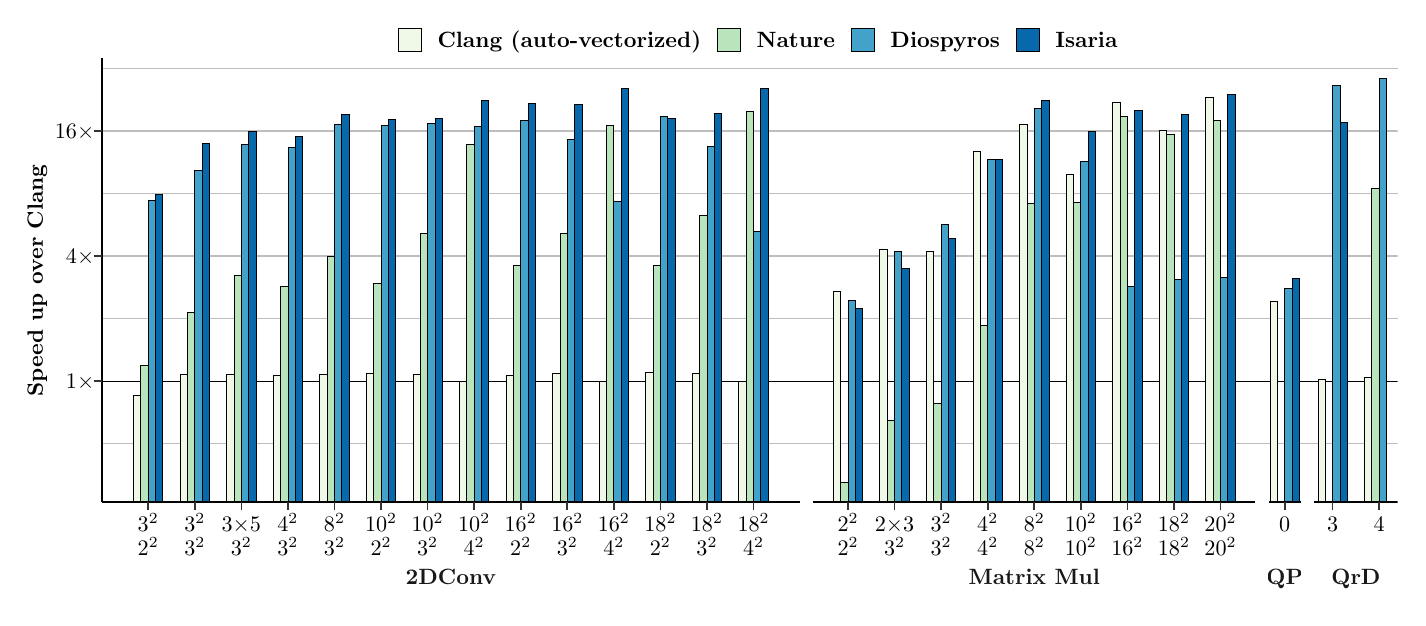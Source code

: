 % Created by tikzDevice version 0.12.4 on 2023-09-05 09:23:36
% !TEX encoding = UTF-8 Unicode
\begin{tikzpicture}[x=1pt,y=1pt]
\definecolor{fillColor}{RGB}{255,255,255}
\path[use as bounding box,fill=fillColor,fill opacity=0.00] (0,0) rectangle (495.05,205.97);
\begin{scope}
\path[clip] (  0.00,  0.00) rectangle (495.05,205.97);
\definecolor{drawColor}{RGB}{255,255,255}
\definecolor{fillColor}{RGB}{255,255,255}

\path[draw=drawColor,line width= 0.6pt,line join=round,line cap=round,fill=fillColor] (  0.00,  0.00) rectangle (495.05,205.97);
\end{scope}
\begin{scope}
\path[clip] ( 26.80, 34.48) rectangle (495.05,194.94);
\definecolor{drawColor}{RGB}{190,190,190}

\path[draw=drawColor,line width= 0.4pt,line join=round,line cap=round] ( 26.80, 55.66) -- (963.30, 55.66);
\definecolor{drawColor}{RGB}{0,0,0}

\path[draw=drawColor,line width= 0.4pt,line join=round,line cap=round] ( 26.80, 78.26) -- (963.30, 78.26);
\definecolor{drawColor}{RGB}{190,190,190}

\path[draw=drawColor,line width= 0.0pt,line join=round,line cap=round] ( 26.80,100.85) -- (963.30,100.85);

\path[draw=drawColor,line width= 0.4pt,line join=round,line cap=round] ( 26.80,123.45) -- (963.30,123.45);

\path[draw=drawColor,line width= 0.0pt,line join=round,line cap=round] ( 26.80,146.05) -- (963.30,146.05);

\path[draw=drawColor,line width= 0.4pt,line join=round,line cap=round] ( 26.80,168.65) -- (963.30,168.65);

\path[draw=drawColor,line width= 0.0pt,line join=round,line cap=round] ( 26.80,191.25) -- (963.30,191.25);
\end{scope}
\begin{scope}
\path[clip] ( 26.80, 34.48) rectangle (279.05,194.94);
\definecolor{drawColor}{RGB}{0,0,0}
\definecolor{fillColor}{RGB}{240,249,232}

\path[draw=drawColor,line width= 0.3pt,fill=fillColor] ( 38.26, 34.48) rectangle ( 40.91, 73.19);
\definecolor{fillColor}{RGB}{186,228,188}

\path[draw=drawColor,line width= 0.3pt,fill=fillColor] ( 40.91, 34.48) rectangle ( 43.56, 84.08);
\definecolor{fillColor}{RGB}{67,162,202}

\path[draw=drawColor,line width= 0.3pt,fill=fillColor] ( 43.56, 34.48) rectangle ( 46.21,143.42);
\definecolor{fillColor}{RGB}{8,104,172}

\path[draw=drawColor,line width= 0.3pt,fill=fillColor] ( 46.21, 34.48) rectangle ( 48.86,145.75);
\definecolor{fillColor}{RGB}{240,249,232}

\path[draw=drawColor,line width= 0.3pt,fill=fillColor] ( 55.09, 34.48) rectangle ( 57.74, 80.59);
\definecolor{fillColor}{RGB}{186,228,188}

\path[draw=drawColor,line width= 0.3pt,fill=fillColor] ( 57.74, 34.48) rectangle ( 60.39,102.94);
\definecolor{fillColor}{RGB}{67,162,202}

\path[draw=drawColor,line width= 0.3pt,fill=fillColor] ( 60.39, 34.48) rectangle ( 63.04,154.53);
\definecolor{fillColor}{RGB}{8,104,172}

\path[draw=drawColor,line width= 0.3pt,fill=fillColor] ( 63.04, 34.48) rectangle ( 65.69,163.99);
\definecolor{fillColor}{RGB}{240,249,232}

\path[draw=drawColor,line width= 0.3pt,fill=fillColor] ( 71.91, 34.48) rectangle ( 74.56, 80.65);
\definecolor{fillColor}{RGB}{186,228,188}

\path[draw=drawColor,line width= 0.3pt,fill=fillColor] ( 74.56, 34.48) rectangle ( 77.21,116.58);
\definecolor{fillColor}{RGB}{67,162,202}

\path[draw=drawColor,line width= 0.3pt,fill=fillColor] ( 77.21, 34.48) rectangle ( 79.86,163.76);
\definecolor{fillColor}{RGB}{8,104,172}

\path[draw=drawColor,line width= 0.3pt,fill=fillColor] ( 79.86, 34.48) rectangle ( 82.51,168.51);
\definecolor{fillColor}{RGB}{240,249,232}

\path[draw=drawColor,line width= 0.3pt,fill=fillColor] ( 88.74, 34.48) rectangle ( 91.39, 80.32);
\definecolor{fillColor}{RGB}{186,228,188}

\path[draw=drawColor,line width= 0.3pt,fill=fillColor] ( 91.39, 34.48) rectangle ( 94.04,112.43);
\definecolor{fillColor}{RGB}{67,162,202}

\path[draw=drawColor,line width= 0.3pt,fill=fillColor] ( 94.04, 34.48) rectangle ( 96.69,162.55);
\definecolor{fillColor}{RGB}{8,104,172}

\path[draw=drawColor,line width= 0.3pt,fill=fillColor] ( 96.69, 34.48) rectangle ( 99.34,166.64);
\definecolor{fillColor}{RGB}{240,249,232}

\path[draw=drawColor,line width= 0.3pt,fill=fillColor] (105.56, 34.48) rectangle (108.21, 80.74);
\definecolor{fillColor}{RGB}{186,228,188}

\path[draw=drawColor,line width= 0.3pt,fill=fillColor] (108.21, 34.48) rectangle (110.86,123.43);
\definecolor{fillColor}{RGB}{67,162,202}

\path[draw=drawColor,line width= 0.3pt,fill=fillColor] (110.86, 34.48) rectangle (113.51,170.98);
\definecolor{fillColor}{RGB}{8,104,172}

\path[draw=drawColor,line width= 0.3pt,fill=fillColor] (113.51, 34.48) rectangle (116.16,174.79);
\definecolor{fillColor}{RGB}{240,249,232}

\path[draw=drawColor,line width= 0.3pt,fill=fillColor] (122.39, 34.48) rectangle (125.04, 81.21);
\definecolor{fillColor}{RGB}{186,228,188}

\path[draw=drawColor,line width= 0.3pt,fill=fillColor] (125.04, 34.48) rectangle (127.69,113.42);
\definecolor{fillColor}{RGB}{67,162,202}

\path[draw=drawColor,line width= 0.3pt,fill=fillColor] (127.69, 34.48) rectangle (130.34,170.65);
\definecolor{fillColor}{RGB}{8,104,172}

\path[draw=drawColor,line width= 0.3pt,fill=fillColor] (130.34, 34.48) rectangle (132.99,172.79);
\definecolor{fillColor}{RGB}{240,249,232}

\path[draw=drawColor,line width= 0.3pt,fill=fillColor] (139.21, 34.48) rectangle (141.86, 80.70);
\definecolor{fillColor}{RGB}{186,228,188}

\path[draw=drawColor,line width= 0.3pt,fill=fillColor] (141.86, 34.48) rectangle (144.51,131.66);
\definecolor{fillColor}{RGB}{67,162,202}

\path[draw=drawColor,line width= 0.3pt,fill=fillColor] (144.51, 34.48) rectangle (147.16,171.32);
\definecolor{fillColor}{RGB}{8,104,172}

\path[draw=drawColor,line width= 0.3pt,fill=fillColor] (147.16, 34.48) rectangle (149.81,173.15);
\definecolor{fillColor}{RGB}{240,249,232}

\path[draw=drawColor,line width= 0.3pt,fill=fillColor] (156.04, 34.48) rectangle (158.69, 78.25);
\definecolor{fillColor}{RGB}{186,228,188}

\path[draw=drawColor,line width= 0.3pt,fill=fillColor] (158.69, 34.48) rectangle (161.34,163.63);
\definecolor{fillColor}{RGB}{67,162,202}

\path[draw=drawColor,line width= 0.3pt,fill=fillColor] (161.34, 34.48) rectangle (163.99,170.28);
\definecolor{fillColor}{RGB}{8,104,172}

\path[draw=drawColor,line width= 0.3pt,fill=fillColor] (163.99, 34.48) rectangle (166.64,179.63);
\definecolor{fillColor}{RGB}{240,249,232}

\path[draw=drawColor,line width= 0.3pt,fill=fillColor] (172.86, 34.48) rectangle (175.51, 80.24);
\definecolor{fillColor}{RGB}{186,228,188}

\path[draw=drawColor,line width= 0.3pt,fill=fillColor] (175.51, 34.48) rectangle (178.16,119.98);
\definecolor{fillColor}{RGB}{67,162,202}

\path[draw=drawColor,line width= 0.3pt,fill=fillColor] (178.16, 34.48) rectangle (180.81,172.62);
\definecolor{fillColor}{RGB}{8,104,172}

\path[draw=drawColor,line width= 0.3pt,fill=fillColor] (180.81, 34.48) rectangle (183.46,178.59);
\definecolor{fillColor}{RGB}{240,249,232}

\path[draw=drawColor,line width= 0.3pt,fill=fillColor] (189.69, 34.48) rectangle (192.34, 81.11);
\definecolor{fillColor}{RGB}{186,228,188}

\path[draw=drawColor,line width= 0.3pt,fill=fillColor] (192.34, 34.48) rectangle (194.99,131.45);
\definecolor{fillColor}{RGB}{67,162,202}

\path[draw=drawColor,line width= 0.3pt,fill=fillColor] (194.99, 34.48) rectangle (197.64,165.50);
\definecolor{fillColor}{RGB}{8,104,172}

\path[draw=drawColor,line width= 0.3pt,fill=fillColor] (197.64, 34.48) rectangle (200.29,178.37);
\definecolor{fillColor}{RGB}{240,249,232}

\path[draw=drawColor,line width= 0.3pt,fill=fillColor] (206.51, 34.48) rectangle (209.16, 78.26);
\definecolor{fillColor}{RGB}{186,228,188}

\path[draw=drawColor,line width= 0.3pt,fill=fillColor] (209.16, 34.48) rectangle (211.81,170.76);
\definecolor{fillColor}{RGB}{67,162,202}

\path[draw=drawColor,line width= 0.3pt,fill=fillColor] (211.81, 34.48) rectangle (214.46,143.30);
\definecolor{fillColor}{RGB}{8,104,172}

\path[draw=drawColor,line width= 0.3pt,fill=fillColor] (214.46, 34.48) rectangle (217.11,184.03);
\definecolor{fillColor}{RGB}{240,249,232}

\path[draw=drawColor,line width= 0.3pt,fill=fillColor] (223.34, 34.48) rectangle (225.99, 81.26);
\definecolor{fillColor}{RGB}{186,228,188}

\path[draw=drawColor,line width= 0.3pt,fill=fillColor] (225.99, 34.48) rectangle (228.64,119.91);
\definecolor{fillColor}{RGB}{67,162,202}

\path[draw=drawColor,line width= 0.3pt,fill=fillColor] (228.64, 34.48) rectangle (231.29,173.76);
\definecolor{fillColor}{RGB}{8,104,172}

\path[draw=drawColor,line width= 0.3pt,fill=fillColor] (231.29, 34.48) rectangle (233.94,173.27);
\definecolor{fillColor}{RGB}{240,249,232}

\path[draw=drawColor,line width= 0.3pt,fill=fillColor] (240.16, 34.48) rectangle (242.81, 81.09);
\definecolor{fillColor}{RGB}{186,228,188}

\path[draw=drawColor,line width= 0.3pt,fill=fillColor] (242.81, 34.48) rectangle (245.46,138.08);
\definecolor{fillColor}{RGB}{67,162,202}

\path[draw=drawColor,line width= 0.3pt,fill=fillColor] (245.46, 34.48) rectangle (248.11,163.10);
\definecolor{fillColor}{RGB}{8,104,172}

\path[draw=drawColor,line width= 0.3pt,fill=fillColor] (248.11, 34.48) rectangle (250.76,174.86);
\definecolor{fillColor}{RGB}{240,249,232}

\path[draw=drawColor,line width= 0.3pt,fill=fillColor] (256.99, 34.48) rectangle (259.64, 78.23);
\definecolor{fillColor}{RGB}{186,228,188}

\path[draw=drawColor,line width= 0.3pt,fill=fillColor] (259.64, 34.48) rectangle (262.29,175.60);
\definecolor{fillColor}{RGB}{67,162,202}

\path[draw=drawColor,line width= 0.3pt,fill=fillColor] (262.29, 34.48) rectangle (264.93,132.45);
\definecolor{fillColor}{RGB}{8,104,172}

\path[draw=drawColor,line width= 0.3pt,fill=fillColor] (264.93, 34.48) rectangle (267.58,184.07);
\end{scope}
\begin{scope}
\path[clip] (283.87, 34.48) rectangle (443.59,194.94);
\definecolor{drawColor}{RGB}{0,0,0}
\definecolor{fillColor}{RGB}{240,249,232}

\path[draw=drawColor,line width= 0.3pt,fill=fillColor] (291.13, 34.48) rectangle (293.78,110.64);
\definecolor{fillColor}{RGB}{186,228,188}

\path[draw=drawColor,line width= 0.3pt,fill=fillColor] (293.78, 34.48) rectangle (296.43, 41.77);
\definecolor{fillColor}{RGB}{67,162,202}

\path[draw=drawColor,line width= 0.3pt,fill=fillColor] (296.43, 34.48) rectangle (299.08,107.53);
\definecolor{fillColor}{RGB}{8,104,172}

\path[draw=drawColor,line width= 0.3pt,fill=fillColor] (299.08, 34.48) rectangle (301.73,104.69);
\definecolor{fillColor}{RGB}{240,249,232}

\path[draw=drawColor,line width= 0.3pt,fill=fillColor] (307.95, 34.48) rectangle (310.60,125.87);
\definecolor{fillColor}{RGB}{186,228,188}

\path[draw=drawColor,line width= 0.3pt,fill=fillColor] (310.60, 34.48) rectangle (313.25, 64.02);
\definecolor{fillColor}{RGB}{67,162,202}

\path[draw=drawColor,line width= 0.3pt,fill=fillColor] (313.25, 34.48) rectangle (315.90,125.04);
\definecolor{fillColor}{RGB}{8,104,172}

\path[draw=drawColor,line width= 0.3pt,fill=fillColor] (315.90, 34.48) rectangle (318.55,119.10);
\definecolor{fillColor}{RGB}{240,249,232}

\path[draw=drawColor,line width= 0.3pt,fill=fillColor] (324.78, 34.48) rectangle (327.43,125.10);
\definecolor{fillColor}{RGB}{186,228,188}

\path[draw=drawColor,line width= 0.3pt,fill=fillColor] (327.43, 34.48) rectangle (330.08, 70.03);
\definecolor{fillColor}{RGB}{67,162,202}

\path[draw=drawColor,line width= 0.3pt,fill=fillColor] (330.08, 34.48) rectangle (332.73,134.85);
\definecolor{fillColor}{RGB}{8,104,172}

\path[draw=drawColor,line width= 0.3pt,fill=fillColor] (332.73, 34.48) rectangle (335.38,129.93);
\definecolor{fillColor}{RGB}{240,249,232}

\path[draw=drawColor,line width= 0.3pt,fill=fillColor] (341.60, 34.48) rectangle (344.25,161.30);
\definecolor{fillColor}{RGB}{186,228,188}

\path[draw=drawColor,line width= 0.3pt,fill=fillColor] (344.25, 34.48) rectangle (346.90, 98.40);
\definecolor{fillColor}{RGB}{67,162,202}

\path[draw=drawColor,line width= 0.3pt,fill=fillColor] (346.90, 34.48) rectangle (349.55,158.47);
\definecolor{fillColor}{RGB}{8,104,172}

\path[draw=drawColor,line width= 0.3pt,fill=fillColor] (349.55, 34.48) rectangle (352.20,158.47);
\definecolor{fillColor}{RGB}{240,249,232}

\path[draw=drawColor,line width= 0.3pt,fill=fillColor] (358.43, 34.48) rectangle (361.08,170.92);
\definecolor{fillColor}{RGB}{186,228,188}

\path[draw=drawColor,line width= 0.3pt,fill=fillColor] (361.08, 34.48) rectangle (363.73,142.47);
\definecolor{fillColor}{RGB}{67,162,202}

\path[draw=drawColor,line width= 0.3pt,fill=fillColor] (363.73, 34.48) rectangle (366.38,176.63);
\definecolor{fillColor}{RGB}{8,104,172}

\path[draw=drawColor,line width= 0.3pt,fill=fillColor] (366.38, 34.48) rectangle (369.03,179.57);
\definecolor{fillColor}{RGB}{240,249,232}

\path[draw=drawColor,line width= 0.3pt,fill=fillColor] (375.25, 34.48) rectangle (377.90,153.08);
\definecolor{fillColor}{RGB}{186,228,188}

\path[draw=drawColor,line width= 0.3pt,fill=fillColor] (377.90, 34.48) rectangle (380.55,142.91);
\definecolor{fillColor}{RGB}{67,162,202}

\path[draw=drawColor,line width= 0.3pt,fill=fillColor] (380.55, 34.48) rectangle (383.20,157.53);
\definecolor{fillColor}{RGB}{8,104,172}

\path[draw=drawColor,line width= 0.3pt,fill=fillColor] (383.20, 34.48) rectangle (385.85,168.51);
\definecolor{fillColor}{RGB}{240,249,232}

\path[draw=drawColor,line width= 0.3pt,fill=fillColor] (392.08, 34.48) rectangle (394.73,178.94);
\definecolor{fillColor}{RGB}{186,228,188}

\path[draw=drawColor,line width= 0.3pt,fill=fillColor] (394.73, 34.48) rectangle (397.38,173.88);
\definecolor{fillColor}{RGB}{67,162,202}

\path[draw=drawColor,line width= 0.3pt,fill=fillColor] (397.38, 34.48) rectangle (400.03,112.39);
\definecolor{fillColor}{RGB}{8,104,172}

\path[draw=drawColor,line width= 0.3pt,fill=fillColor] (400.03, 34.48) rectangle (402.68,176.07);
\definecolor{fillColor}{RGB}{240,249,232}

\path[draw=drawColor,line width= 0.3pt,fill=fillColor] (408.90, 34.48) rectangle (411.55,168.92);
\definecolor{fillColor}{RGB}{186,228,188}

\path[draw=drawColor,line width= 0.3pt,fill=fillColor] (411.55, 34.48) rectangle (414.20,167.46);
\definecolor{fillColor}{RGB}{67,162,202}

\path[draw=drawColor,line width= 0.3pt,fill=fillColor] (414.20, 34.48) rectangle (416.85,114.93);
\definecolor{fillColor}{RGB}{8,104,172}

\path[draw=drawColor,line width= 0.3pt,fill=fillColor] (416.85, 34.48) rectangle (419.50,174.53);
\definecolor{fillColor}{RGB}{240,249,232}

\path[draw=drawColor,line width= 0.3pt,fill=fillColor] (425.73, 34.48) rectangle (428.38,180.90);
\definecolor{fillColor}{RGB}{186,228,188}

\path[draw=drawColor,line width= 0.3pt,fill=fillColor] (428.38, 34.48) rectangle (431.03,172.39);
\definecolor{fillColor}{RGB}{67,162,202}

\path[draw=drawColor,line width= 0.3pt,fill=fillColor] (431.03, 34.48) rectangle (433.68,115.83);
\definecolor{fillColor}{RGB}{8,104,172}

\path[draw=drawColor,line width= 0.3pt,fill=fillColor] (433.68, 34.48) rectangle (436.33,181.78);
\end{scope}
\begin{scope}
\path[clip] (448.40, 34.48) rectangle (460.06,194.94);
\definecolor{drawColor}{RGB}{0,0,0}
\definecolor{fillColor}{RGB}{240,249,232}

\path[draw=drawColor,line width= 0.3pt,fill=fillColor] (448.93, 34.48) rectangle (451.58,107.13);
\definecolor{fillColor}{RGB}{67,162,202}

\path[draw=drawColor,line width= 0.3pt,fill=fillColor] (454.23, 34.48) rectangle (456.88,111.93);
\definecolor{fillColor}{RGB}{8,104,172}

\path[draw=drawColor,line width= 0.3pt,fill=fillColor] (456.88, 34.48) rectangle (459.53,115.20);
\end{scope}
\begin{scope}
\path[clip] (464.88, 34.48) rectangle (495.05,194.94);
\definecolor{drawColor}{RGB}{0,0,0}
\definecolor{fillColor}{RGB}{240,249,232}

\path[draw=drawColor,line width= 0.3pt,fill=fillColor] (466.25, 34.48) rectangle (468.90, 78.85);
\definecolor{fillColor}{RGB}{67,162,202}

\path[draw=drawColor,line width= 0.3pt,fill=fillColor] (471.55, 34.48) rectangle (474.20,184.97);
\definecolor{fillColor}{RGB}{8,104,172}

\path[draw=drawColor,line width= 0.3pt,fill=fillColor] (474.20, 34.48) rectangle (476.85,171.88);
\definecolor{fillColor}{RGB}{240,249,232}

\path[draw=drawColor,line width= 0.3pt,fill=fillColor] (483.08, 34.48) rectangle (485.73, 79.63);
\definecolor{fillColor}{RGB}{186,228,188}

\path[draw=drawColor,line width= 0.3pt,fill=fillColor] (485.73, 34.48) rectangle (488.38,148.05);
\definecolor{fillColor}{RGB}{67,162,202}

\path[draw=drawColor,line width= 0.3pt,fill=fillColor] (488.38, 34.48) rectangle (491.03,187.64);
\end{scope}
\begin{scope}
\path[clip] ( 26.80,  0.00) rectangle (279.05, 11.08);
\definecolor{drawColor}{gray}{0.10}

\node[text=drawColor,anchor=base,inner sep=0pt, outer sep=0pt, scale=  0.80] at (152.92,  4.78) {\bfseries 2DConv};
\end{scope}
\begin{scope}
\path[clip] (283.87,  0.00) rectangle (443.59, 11.08);
\definecolor{drawColor}{gray}{0.10}

\node[text=drawColor,anchor=base,inner sep=0pt, outer sep=0pt, scale=  0.80] at (363.73,  4.78) {\bfseries Matrix Mul};
\end{scope}
\begin{scope}
\path[clip] (448.40,  0.00) rectangle (460.06, 11.08);
\definecolor{drawColor}{gray}{0.10}

\node[text=drawColor,anchor=base,inner sep=0pt, outer sep=0pt, scale=  0.80] at (454.23,  4.78) {\bfseries QP};
\end{scope}
\begin{scope}
\path[clip] (464.88,  0.00) rectangle (495.05, 11.08);
\definecolor{drawColor}{gray}{0.10}

\node[text=drawColor,anchor=base,inner sep=0pt, outer sep=0pt, scale=  0.80] at (479.97,  4.78) {\bfseries QrD};
\end{scope}
\begin{scope}
\path[clip] (  0.00,  0.00) rectangle (495.05,205.97);
\definecolor{drawColor}{RGB}{0,0,0}

\path[draw=drawColor,line width= 0.6pt,line join=round] ( 26.80, 34.48) --
	(279.05, 34.48);
\end{scope}
\begin{scope}
\path[clip] (  0.00,  0.00) rectangle (495.05,205.97);
\definecolor{drawColor}{gray}{0.20}

\path[draw=drawColor,line width= 0.6pt,line join=round] ( 43.56, 31.73) --
	( 43.56, 34.48);

\path[draw=drawColor,line width= 0.6pt,line join=round] ( 60.39, 31.73) --
	( 60.39, 34.48);

\path[draw=drawColor,line width= 0.6pt,line join=round] ( 77.21, 31.73) --
	( 77.21, 34.48);

\path[draw=drawColor,line width= 0.6pt,line join=round] ( 94.04, 31.73) --
	( 94.04, 34.48);

\path[draw=drawColor,line width= 0.6pt,line join=round] (110.86, 31.73) --
	(110.86, 34.48);

\path[draw=drawColor,line width= 0.6pt,line join=round] (127.69, 31.73) --
	(127.69, 34.48);

\path[draw=drawColor,line width= 0.6pt,line join=round] (144.51, 31.73) --
	(144.51, 34.48);

\path[draw=drawColor,line width= 0.6pt,line join=round] (161.34, 31.73) --
	(161.34, 34.48);

\path[draw=drawColor,line width= 0.6pt,line join=round] (178.16, 31.73) --
	(178.16, 34.48);

\path[draw=drawColor,line width= 0.6pt,line join=round] (194.99, 31.73) --
	(194.99, 34.48);

\path[draw=drawColor,line width= 0.6pt,line join=round] (211.81, 31.73) --
	(211.81, 34.48);

\path[draw=drawColor,line width= 0.6pt,line join=round] (228.64, 31.73) --
	(228.64, 34.48);

\path[draw=drawColor,line width= 0.6pt,line join=round] (245.46, 31.73) --
	(245.46, 34.48);

\path[draw=drawColor,line width= 0.6pt,line join=round] (262.29, 31.73) --
	(262.29, 34.48);
\end{scope}
\begin{scope}
\path[clip] (  0.00,  0.00) rectangle (495.05,205.97);
\definecolor{drawColor}{RGB}{0,0,0}

\node[text=drawColor,anchor=base,inner sep=0pt, outer sep=0pt, scale=  0.80] at ( 43.56, 24.02) {3$^2$};

\node[text=drawColor,anchor=base,inner sep=0pt, outer sep=0pt, scale=  0.80] at ( 43.56, 15.38) {2$^2$};

\node[text=drawColor,anchor=base,inner sep=0pt, outer sep=0pt, scale=  0.80] at ( 60.39, 24.02) {3$^2$};

\node[text=drawColor,anchor=base,inner sep=0pt, outer sep=0pt, scale=  0.80] at ( 60.39, 15.38) {3$^2$};

\node[text=drawColor,anchor=base,inner sep=0pt, outer sep=0pt, scale=  0.80] at ( 77.21, 24.02) {3$\times$5};

\node[text=drawColor,anchor=base,inner sep=0pt, outer sep=0pt, scale=  0.80] at ( 77.21, 15.38) {3$^2$};

\node[text=drawColor,anchor=base,inner sep=0pt, outer sep=0pt, scale=  0.80] at ( 94.04, 24.02) {4$^2$};

\node[text=drawColor,anchor=base,inner sep=0pt, outer sep=0pt, scale=  0.80] at ( 94.04, 15.38) {3$^2$};

\node[text=drawColor,anchor=base,inner sep=0pt, outer sep=0pt, scale=  0.80] at (110.86, 24.02) {8$^2$};

\node[text=drawColor,anchor=base,inner sep=0pt, outer sep=0pt, scale=  0.80] at (110.86, 15.38) {3$^2$};

\node[text=drawColor,anchor=base,inner sep=0pt, outer sep=0pt, scale=  0.80] at (127.69, 24.02) {10$^2$};

\node[text=drawColor,anchor=base,inner sep=0pt, outer sep=0pt, scale=  0.80] at (127.69, 15.38) {2$^2$};

\node[text=drawColor,anchor=base,inner sep=0pt, outer sep=0pt, scale=  0.80] at (144.51, 24.02) {10$^2$};

\node[text=drawColor,anchor=base,inner sep=0pt, outer sep=0pt, scale=  0.80] at (144.51, 15.38) {3$^2$};

\node[text=drawColor,anchor=base,inner sep=0pt, outer sep=0pt, scale=  0.80] at (161.34, 24.02) {10$^2$};

\node[text=drawColor,anchor=base,inner sep=0pt, outer sep=0pt, scale=  0.80] at (161.34, 15.38) {4$^2$};

\node[text=drawColor,anchor=base,inner sep=0pt, outer sep=0pt, scale=  0.80] at (178.16, 24.02) {16$^2$};

\node[text=drawColor,anchor=base,inner sep=0pt, outer sep=0pt, scale=  0.80] at (178.16, 15.38) {2$^2$};

\node[text=drawColor,anchor=base,inner sep=0pt, outer sep=0pt, scale=  0.80] at (194.99, 24.02) {16$^2$};

\node[text=drawColor,anchor=base,inner sep=0pt, outer sep=0pt, scale=  0.80] at (194.99, 15.38) {3$^2$};

\node[text=drawColor,anchor=base,inner sep=0pt, outer sep=0pt, scale=  0.80] at (211.81, 24.02) {16$^2$};

\node[text=drawColor,anchor=base,inner sep=0pt, outer sep=0pt, scale=  0.80] at (211.81, 15.38) {4$^2$};

\node[text=drawColor,anchor=base,inner sep=0pt, outer sep=0pt, scale=  0.80] at (228.64, 24.02) {18$^2$};

\node[text=drawColor,anchor=base,inner sep=0pt, outer sep=0pt, scale=  0.80] at (228.64, 15.38) {2$^2$};

\node[text=drawColor,anchor=base,inner sep=0pt, outer sep=0pt, scale=  0.80] at (245.46, 24.02) {18$^2$};

\node[text=drawColor,anchor=base,inner sep=0pt, outer sep=0pt, scale=  0.80] at (245.46, 15.38) {3$^2$};

\node[text=drawColor,anchor=base,inner sep=0pt, outer sep=0pt, scale=  0.80] at (262.29, 24.02) {18$^2$};

\node[text=drawColor,anchor=base,inner sep=0pt, outer sep=0pt, scale=  0.80] at (262.29, 15.38) {4$^2$};
\end{scope}
\begin{scope}
\path[clip] (  0.00,  0.00) rectangle (495.05,205.97);
\definecolor{drawColor}{RGB}{0,0,0}

\path[draw=drawColor,line width= 0.6pt,line join=round] (283.87, 34.48) --
	(443.59, 34.48);
\end{scope}
\begin{scope}
\path[clip] (  0.00,  0.00) rectangle (495.05,205.97);
\definecolor{drawColor}{gray}{0.20}

\path[draw=drawColor,line width= 0.6pt,line join=round] (296.43, 31.73) --
	(296.43, 34.48);

\path[draw=drawColor,line width= 0.6pt,line join=round] (313.25, 31.73) --
	(313.25, 34.48);

\path[draw=drawColor,line width= 0.6pt,line join=round] (330.08, 31.73) --
	(330.08, 34.48);

\path[draw=drawColor,line width= 0.6pt,line join=round] (346.90, 31.73) --
	(346.90, 34.48);

\path[draw=drawColor,line width= 0.6pt,line join=round] (363.73, 31.73) --
	(363.73, 34.48);

\path[draw=drawColor,line width= 0.6pt,line join=round] (380.55, 31.73) --
	(380.55, 34.48);

\path[draw=drawColor,line width= 0.6pt,line join=round] (397.38, 31.73) --
	(397.38, 34.48);

\path[draw=drawColor,line width= 0.6pt,line join=round] (414.20, 31.73) --
	(414.20, 34.48);

\path[draw=drawColor,line width= 0.6pt,line join=round] (431.03, 31.73) --
	(431.03, 34.48);
\end{scope}
\begin{scope}
\path[clip] (  0.00,  0.00) rectangle (495.05,205.97);
\definecolor{drawColor}{RGB}{0,0,0}

\node[text=drawColor,anchor=base,inner sep=0pt, outer sep=0pt, scale=  0.80] at (296.43, 24.02) {2$^2$};

\node[text=drawColor,anchor=base,inner sep=0pt, outer sep=0pt, scale=  0.80] at (296.43, 15.38) {2$^2$};

\node[text=drawColor,anchor=base,inner sep=0pt, outer sep=0pt, scale=  0.80] at (313.25, 24.02) {2$\times$3};

\node[text=drawColor,anchor=base,inner sep=0pt, outer sep=0pt, scale=  0.80] at (313.25, 15.38) {3$^2$};

\node[text=drawColor,anchor=base,inner sep=0pt, outer sep=0pt, scale=  0.80] at (330.08, 24.02) {3$^2$};

\node[text=drawColor,anchor=base,inner sep=0pt, outer sep=0pt, scale=  0.80] at (330.08, 15.38) {3$^2$};

\node[text=drawColor,anchor=base,inner sep=0pt, outer sep=0pt, scale=  0.80] at (346.90, 24.02) {4$^2$};

\node[text=drawColor,anchor=base,inner sep=0pt, outer sep=0pt, scale=  0.80] at (346.90, 15.38) {4$^2$};

\node[text=drawColor,anchor=base,inner sep=0pt, outer sep=0pt, scale=  0.80] at (363.73, 24.02) {8$^2$};

\node[text=drawColor,anchor=base,inner sep=0pt, outer sep=0pt, scale=  0.80] at (363.73, 15.38) {8$^2$};

\node[text=drawColor,anchor=base,inner sep=0pt, outer sep=0pt, scale=  0.80] at (380.55, 24.02) {10$^2$};

\node[text=drawColor,anchor=base,inner sep=0pt, outer sep=0pt, scale=  0.80] at (380.55, 15.38) {10$^2$};

\node[text=drawColor,anchor=base,inner sep=0pt, outer sep=0pt, scale=  0.80] at (397.38, 24.02) {16$^2$};

\node[text=drawColor,anchor=base,inner sep=0pt, outer sep=0pt, scale=  0.80] at (397.38, 15.38) {16$^2$};

\node[text=drawColor,anchor=base,inner sep=0pt, outer sep=0pt, scale=  0.80] at (414.20, 24.02) {18$^2$};

\node[text=drawColor,anchor=base,inner sep=0pt, outer sep=0pt, scale=  0.80] at (414.20, 15.38) {18$^2$};

\node[text=drawColor,anchor=base,inner sep=0pt, outer sep=0pt, scale=  0.80] at (431.03, 24.02) {20$^2$};

\node[text=drawColor,anchor=base,inner sep=0pt, outer sep=0pt, scale=  0.80] at (431.03, 15.38) {20$^2$};
\end{scope}
\begin{scope}
\path[clip] (  0.00,  0.00) rectangle (495.05,205.97);
\definecolor{drawColor}{RGB}{0,0,0}

\path[draw=drawColor,line width= 0.6pt,line join=round] (448.40, 34.48) --
	(460.06, 34.48);
\end{scope}
\begin{scope}
\path[clip] (  0.00,  0.00) rectangle (495.05,205.97);
\definecolor{drawColor}{gray}{0.20}

\path[draw=drawColor,line width= 0.6pt,line join=round] (454.23, 31.73) --
	(454.23, 34.48);
\end{scope}
\begin{scope}
\path[clip] (  0.00,  0.00) rectangle (495.05,205.97);
\definecolor{drawColor}{RGB}{0,0,0}

\node[text=drawColor,anchor=base,inner sep=0pt, outer sep=0pt, scale=  0.80] at (454.23, 24.02) {0};
\end{scope}
\begin{scope}
\path[clip] (  0.00,  0.00) rectangle (495.05,205.97);
\definecolor{drawColor}{RGB}{0,0,0}

\path[draw=drawColor,line width= 0.6pt,line join=round] (464.88, 34.48) --
	(495.05, 34.48);
\end{scope}
\begin{scope}
\path[clip] (  0.00,  0.00) rectangle (495.05,205.97);
\definecolor{drawColor}{gray}{0.20}

\path[draw=drawColor,line width= 0.6pt,line join=round] (471.55, 31.73) --
	(471.55, 34.48);

\path[draw=drawColor,line width= 0.6pt,line join=round] (488.38, 31.73) --
	(488.38, 34.48);
\end{scope}
\begin{scope}
\path[clip] (  0.00,  0.00) rectangle (495.05,205.97);
\definecolor{drawColor}{RGB}{0,0,0}

\node[text=drawColor,anchor=base,inner sep=0pt, outer sep=0pt, scale=  0.80] at (471.55, 24.02) {3};

\node[text=drawColor,anchor=base,inner sep=0pt, outer sep=0pt, scale=  0.80] at (488.38, 24.02) {4};
\end{scope}
\begin{scope}
\path[clip] (  0.00,  0.00) rectangle (495.05,205.97);
\definecolor{drawColor}{RGB}{0,0,0}

\path[draw=drawColor,line width= 0.6pt,line join=round] ( 26.80, 34.48) --
	( 26.80,194.94);
\end{scope}
\begin{scope}
\path[clip] (  0.00,  0.00) rectangle (495.05,205.97);
\definecolor{drawColor}{RGB}{0,0,0}

\node[text=drawColor,anchor=base east,inner sep=0pt, outer sep=0pt, scale=  0.80] at ( 24.05, 75.50) {1$\times$};

\node[text=drawColor,anchor=base east,inner sep=0pt, outer sep=0pt, scale=  0.80] at ( 24.05,120.70) {4$\times$};

\node[text=drawColor,anchor=base east,inner sep=0pt, outer sep=0pt, scale=  0.80] at ( 24.05,165.89) {16$\times$};
\end{scope}
\begin{scope}
\path[clip] (  0.00,  0.00) rectangle (495.05,205.97);
\definecolor{drawColor}{gray}{0.20}

\path[draw=drawColor,line width= 0.6pt,line join=round] ( 24.05, 78.26) --
	( 26.80, 78.26);

\path[draw=drawColor,line width= 0.6pt,line join=round] ( 24.05,123.45) --
	( 26.80,123.45);

\path[draw=drawColor,line width= 0.6pt,line join=round] ( 24.05,168.65) --
	( 26.80,168.65);
\end{scope}
\begin{scope}
\path[clip] (  0.00,  0.00) rectangle (495.05,205.97);
\definecolor{drawColor}{RGB}{0,0,0}

\node[text=drawColor,rotate= 90.00,anchor=base,inner sep=0pt, outer sep=0pt, scale=  0.80] at (  5.52,114.71) {\bfseries Speed up over Clang};
\end{scope}
\begin{scope}
\path[clip] (  0.00,  0.00) rectangle (495.05,205.97);
\definecolor{drawColor}{RGB}{0,0,0}
\definecolor{fillColor}{RGB}{240,249,232}

\path[draw=drawColor,line width= 0.3pt,fill=fillColor] (133.99,197.36) rectangle (142.17,205.54);
\end{scope}
\begin{scope}
\path[clip] (  0.00,  0.00) rectangle (495.05,205.97);
\definecolor{drawColor}{RGB}{0,0,0}
\definecolor{fillColor}{RGB}{186,228,188}

\path[draw=drawColor,line width= 0.3pt,fill=fillColor] (249.28,197.36) rectangle (257.46,205.54);
\end{scope}
\begin{scope}
\path[clip] (  0.00,  0.00) rectangle (495.05,205.97);
\definecolor{drawColor}{RGB}{0,0,0}
\definecolor{fillColor}{RGB}{67,162,202}

\path[draw=drawColor,line width= 0.3pt,fill=fillColor] (297.68,197.36) rectangle (305.86,205.54);
\end{scope}
\begin{scope}
\path[clip] (  0.00,  0.00) rectangle (495.05,205.97);
\definecolor{drawColor}{RGB}{0,0,0}
\definecolor{fillColor}{RGB}{8,104,172}

\path[draw=drawColor,line width= 0.3pt,fill=fillColor] (357.27,197.36) rectangle (365.45,205.54);
\end{scope}
\begin{scope}
\path[clip] (  0.00,  0.00) rectangle (495.05,205.97);
\definecolor{drawColor}{RGB}{0,0,0}

\node[text=drawColor,anchor=base west,inner sep=0pt, outer sep=0pt, scale=  0.80] at (148.10,198.69) {\bfseries Clang (auto-vectorized)};
\end{scope}
\begin{scope}
\path[clip] (  0.00,  0.00) rectangle (495.05,205.97);
\definecolor{drawColor}{RGB}{0,0,0}

\node[text=drawColor,anchor=base west,inner sep=0pt, outer sep=0pt, scale=  0.80] at (263.39,198.69) {\bfseries Nature};
\end{scope}
\begin{scope}
\path[clip] (  0.00,  0.00) rectangle (495.05,205.97);
\definecolor{drawColor}{RGB}{0,0,0}

\node[text=drawColor,anchor=base west,inner sep=0pt, outer sep=0pt, scale=  0.80] at (311.78,198.69) {\bfseries Diospyros};
\end{scope}
\begin{scope}
\path[clip] (  0.00,  0.00) rectangle (495.05,205.97);
\definecolor{drawColor}{RGB}{0,0,0}

\node[text=drawColor,anchor=base west,inner sep=0pt, outer sep=0pt, scale=  0.80] at (371.38,198.69) {\bfseries Isaria};
\end{scope}
\end{tikzpicture}
